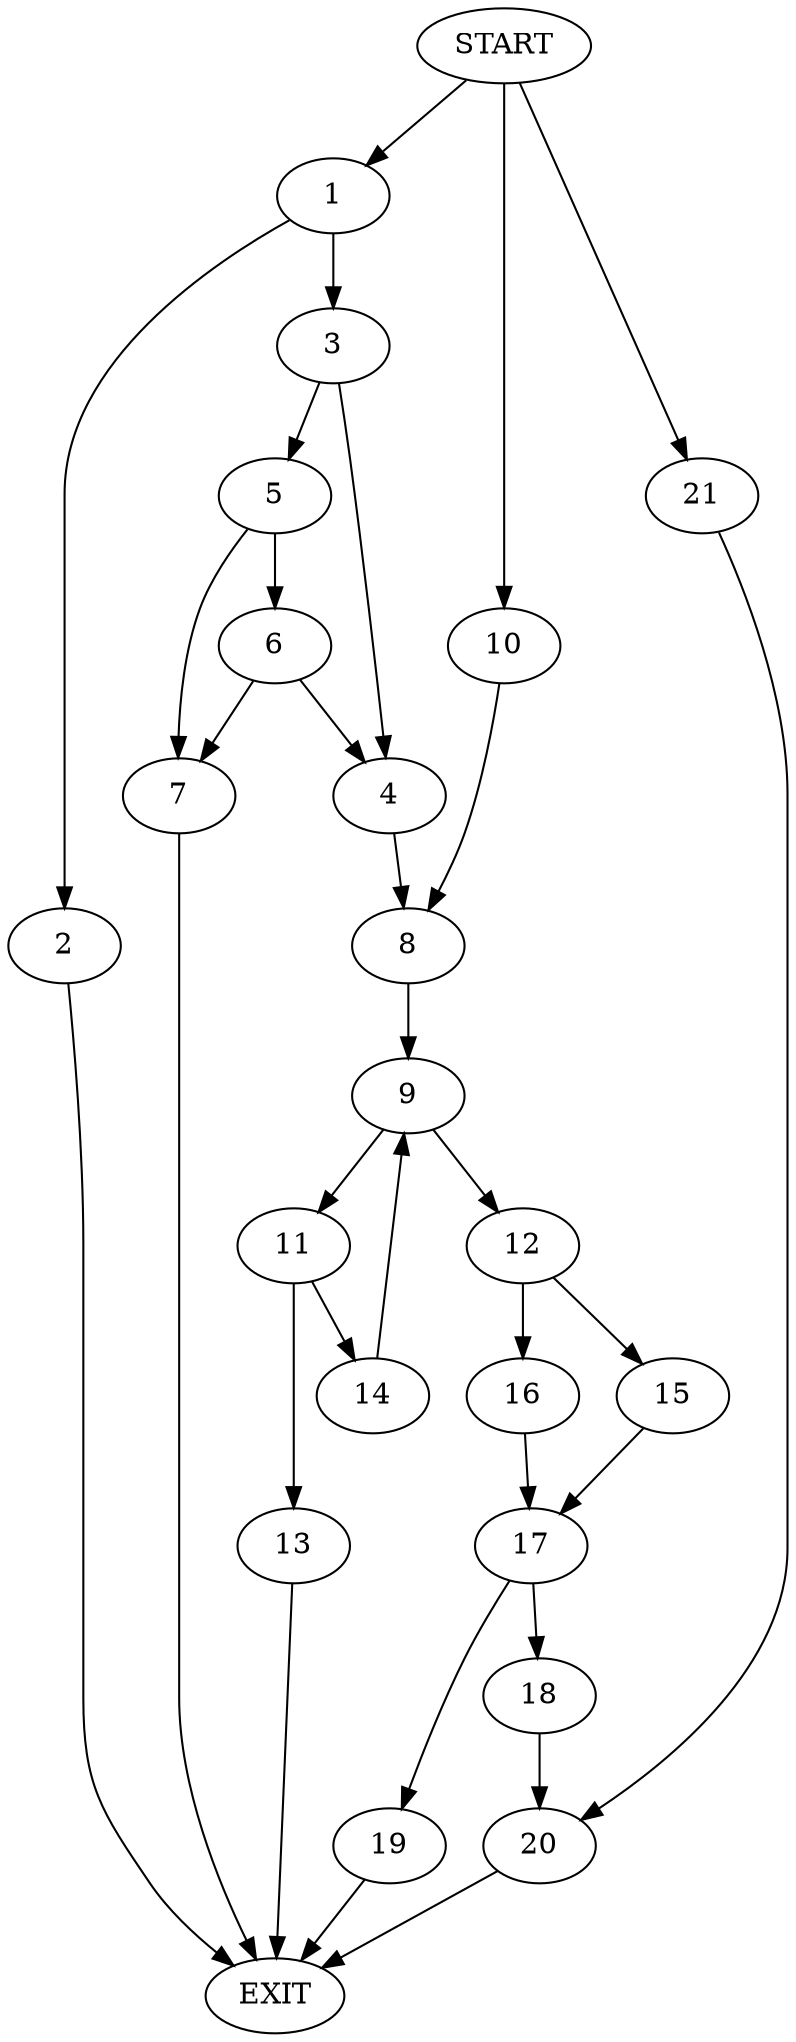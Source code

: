 digraph {
0 [label="START"]
22 [label="EXIT"]
0 -> 1
1 -> 2
1 -> 3
2 -> 22
3 -> 4
3 -> 5
5 -> 6
5 -> 7
4 -> 8
6 -> 4
6 -> 7
7 -> 22
8 -> 9
0 -> 10
10 -> 8
9 -> 11
9 -> 12
11 -> 13
11 -> 14
12 -> 15
12 -> 16
13 -> 22
14 -> 9
16 -> 17
15 -> 17
17 -> 18
17 -> 19
19 -> 22
18 -> 20
20 -> 22
0 -> 21
21 -> 20
}
